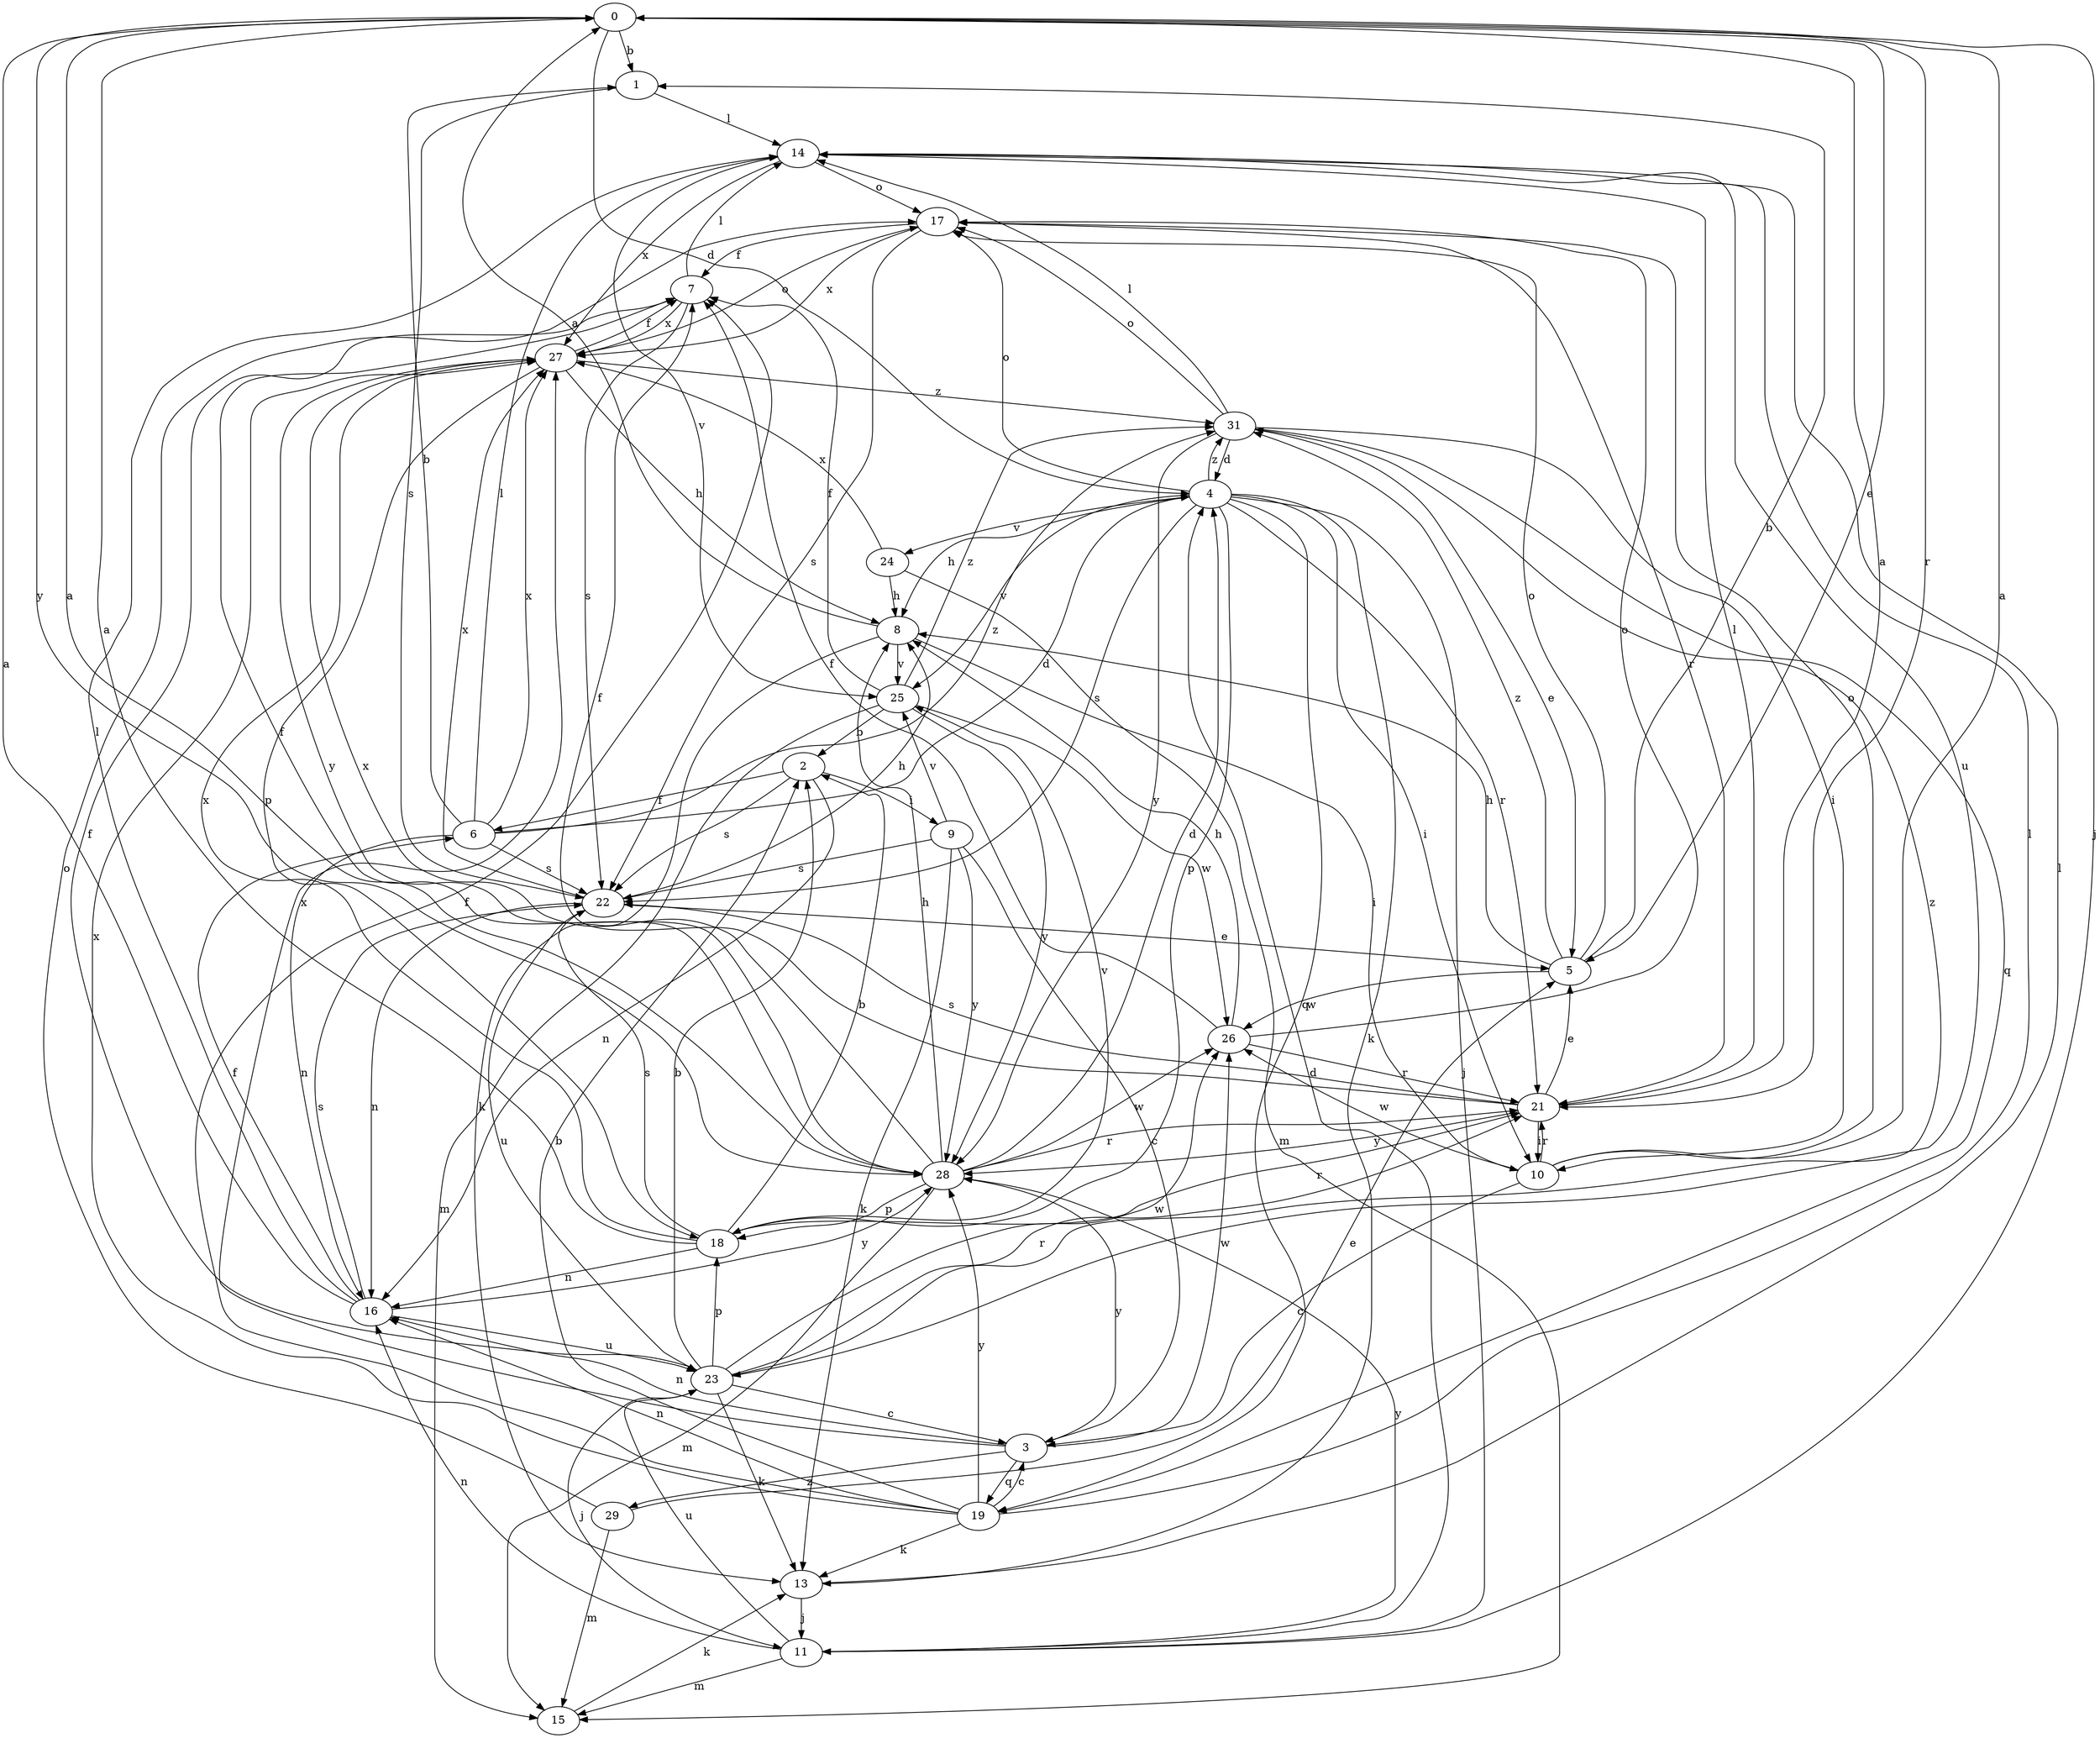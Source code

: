 strict digraph  {
0;
1;
2;
3;
4;
5;
6;
7;
8;
9;
10;
11;
13;
14;
15;
16;
17;
18;
19;
21;
22;
23;
24;
25;
26;
27;
28;
29;
31;
0 -> 1  [label=b];
0 -> 4  [label=d];
0 -> 5  [label=e];
0 -> 11  [label=j];
0 -> 21  [label=r];
0 -> 28  [label=y];
1 -> 14  [label=l];
1 -> 22  [label=s];
2 -> 6  [label=f];
2 -> 9  [label=i];
2 -> 16  [label=n];
2 -> 22  [label=s];
3 -> 16  [label=n];
3 -> 19  [label=q];
3 -> 26  [label=w];
3 -> 27  [label=x];
3 -> 28  [label=y];
3 -> 29  [label=z];
4 -> 8  [label=h];
4 -> 10  [label=i];
4 -> 11  [label=j];
4 -> 13  [label=k];
4 -> 17  [label=o];
4 -> 18  [label=p];
4 -> 19  [label=q];
4 -> 21  [label=r];
4 -> 22  [label=s];
4 -> 24  [label=v];
4 -> 25  [label=v];
4 -> 31  [label=z];
5 -> 1  [label=b];
5 -> 8  [label=h];
5 -> 17  [label=o];
5 -> 26  [label=w];
5 -> 31  [label=z];
6 -> 1  [label=b];
6 -> 4  [label=d];
6 -> 14  [label=l];
6 -> 16  [label=n];
6 -> 22  [label=s];
6 -> 27  [label=x];
6 -> 31  [label=z];
7 -> 14  [label=l];
7 -> 22  [label=s];
7 -> 27  [label=x];
8 -> 0  [label=a];
8 -> 10  [label=i];
8 -> 13  [label=k];
8 -> 25  [label=v];
9 -> 3  [label=c];
9 -> 13  [label=k];
9 -> 22  [label=s];
9 -> 25  [label=v];
9 -> 28  [label=y];
10 -> 0  [label=a];
10 -> 3  [label=c];
10 -> 17  [label=o];
10 -> 21  [label=r];
10 -> 26  [label=w];
11 -> 4  [label=d];
11 -> 15  [label=m];
11 -> 16  [label=n];
11 -> 23  [label=u];
11 -> 28  [label=y];
13 -> 11  [label=j];
13 -> 14  [label=l];
14 -> 17  [label=o];
14 -> 23  [label=u];
14 -> 25  [label=v];
14 -> 27  [label=x];
15 -> 13  [label=k];
16 -> 0  [label=a];
16 -> 6  [label=f];
16 -> 14  [label=l];
16 -> 22  [label=s];
16 -> 23  [label=u];
16 -> 28  [label=y];
17 -> 7  [label=f];
17 -> 21  [label=r];
17 -> 22  [label=s];
17 -> 27  [label=x];
18 -> 0  [label=a];
18 -> 2  [label=b];
18 -> 16  [label=n];
18 -> 21  [label=r];
18 -> 22  [label=s];
18 -> 25  [label=v];
18 -> 27  [label=x];
19 -> 2  [label=b];
19 -> 3  [label=c];
19 -> 7  [label=f];
19 -> 13  [label=k];
19 -> 14  [label=l];
19 -> 16  [label=n];
19 -> 27  [label=x];
19 -> 28  [label=y];
21 -> 0  [label=a];
21 -> 5  [label=e];
21 -> 7  [label=f];
21 -> 10  [label=i];
21 -> 14  [label=l];
21 -> 22  [label=s];
21 -> 28  [label=y];
22 -> 5  [label=e];
22 -> 8  [label=h];
22 -> 16  [label=n];
22 -> 23  [label=u];
22 -> 27  [label=x];
23 -> 2  [label=b];
23 -> 3  [label=c];
23 -> 7  [label=f];
23 -> 11  [label=j];
23 -> 13  [label=k];
23 -> 18  [label=p];
23 -> 21  [label=r];
23 -> 26  [label=w];
23 -> 31  [label=z];
24 -> 8  [label=h];
24 -> 15  [label=m];
24 -> 27  [label=x];
25 -> 2  [label=b];
25 -> 7  [label=f];
25 -> 15  [label=m];
25 -> 26  [label=w];
25 -> 28  [label=y];
25 -> 31  [label=z];
26 -> 7  [label=f];
26 -> 8  [label=h];
26 -> 17  [label=o];
26 -> 21  [label=r];
27 -> 7  [label=f];
27 -> 8  [label=h];
27 -> 17  [label=o];
27 -> 18  [label=p];
27 -> 28  [label=y];
27 -> 31  [label=z];
28 -> 0  [label=a];
28 -> 4  [label=d];
28 -> 7  [label=f];
28 -> 8  [label=h];
28 -> 15  [label=m];
28 -> 18  [label=p];
28 -> 21  [label=r];
28 -> 26  [label=w];
28 -> 27  [label=x];
29 -> 5  [label=e];
29 -> 15  [label=m];
29 -> 17  [label=o];
31 -> 4  [label=d];
31 -> 5  [label=e];
31 -> 10  [label=i];
31 -> 14  [label=l];
31 -> 17  [label=o];
31 -> 19  [label=q];
31 -> 28  [label=y];
}
